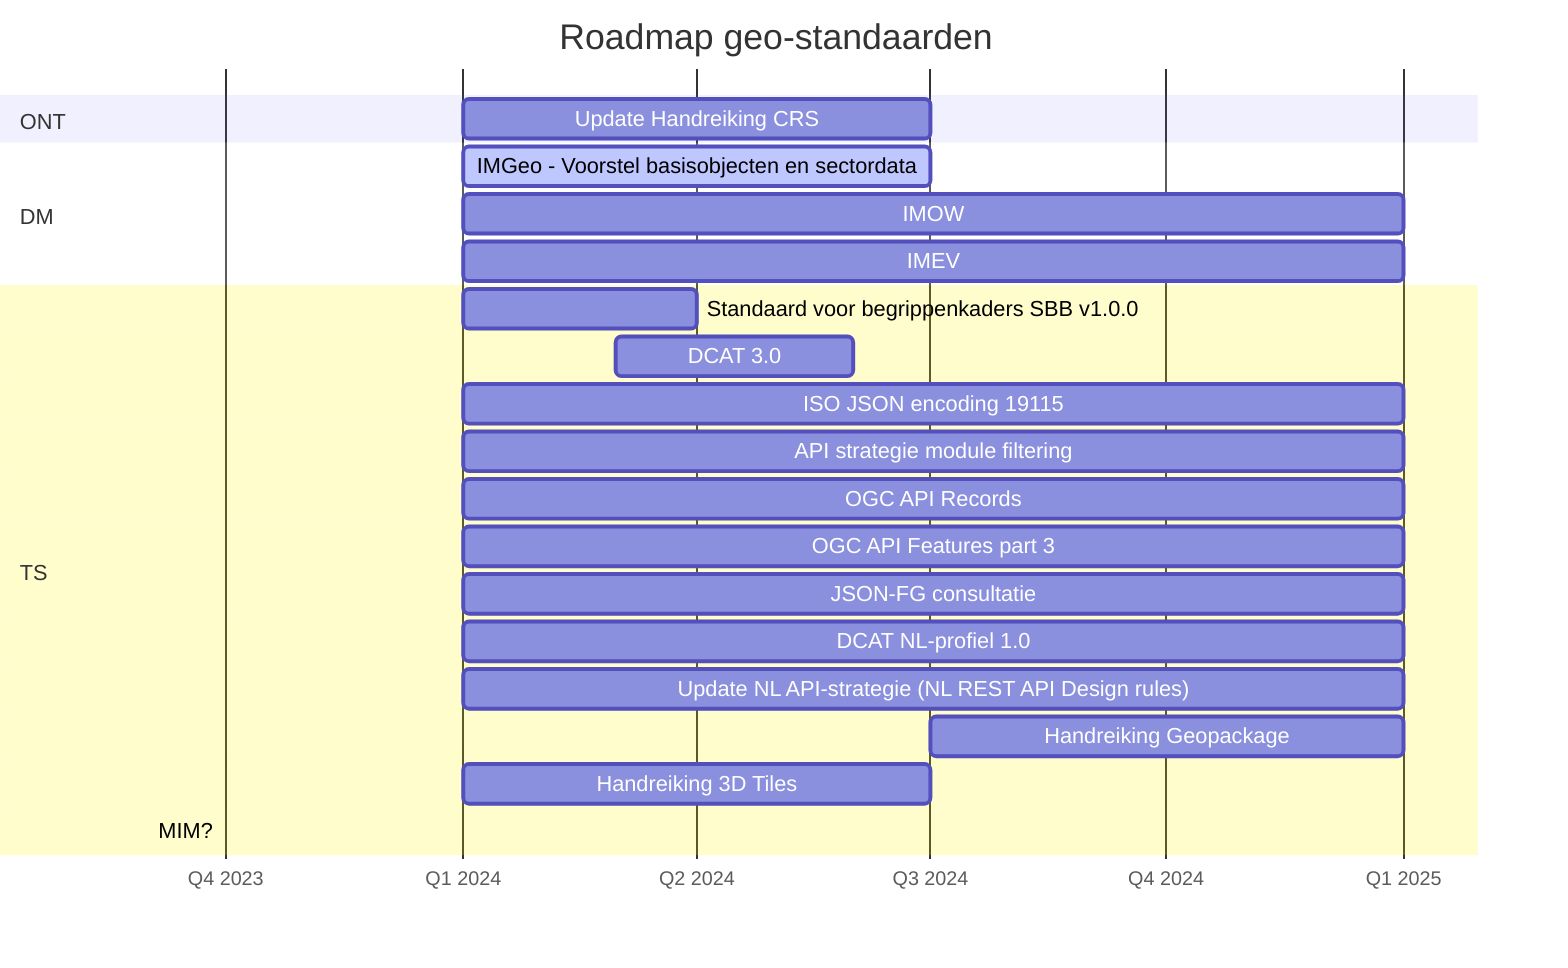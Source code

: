 gantt
    title Roadmap geo-standaarden
    dateFormat YYYY-M
    axisFormat Q%q %Y
    tickInterval 3month
    section ONT
        %% Consultatie GeoPackage and Spatial Schema   :done,      2023-07, 3M
        % Update PTOLU Geo-standaarden                :done,    2023-10, 6M
        %% PoC Rechtendelegatie (oAuth)                :           2023-10, 3M
        %% OGC Code Sprint                             :           2023-10, 1M        
        %%Consultatie IMX-Geo                         :           2024-01, 3M
        Update Handreiking CRS                      :           2024-01, 6M
        
    section DM        
        %%IMEV 2.0                                    :done,    2023-10, 3M
        %%IMG                                         :done,    2023-10, 3M
        IMGeo - Voorstel basisobjecten en sectordata:active,    2024-01, 6M
        IMOW                                        :           2024-01, 12M
        IMEV                                        :           2024-01, 12M
        %% IMKL                                        :           2023-09, 
        %% IMKAD                                       :           2023-09, 
        %% IMWOZ                                       :           2023-09, 
        %% IMBAG                                       :           2023-09, 
        %% IMBOR                                       :           2023-09, 
        %% GWSW                                        :           2023-09, 
        %% IMNA                                        :           2023-09, 
        %% IMDBK / IMROI                               :           2023-09, 
        %% BRT.Next                                    :           2023-09, 

    section TS
        %%GeoPackage 1.4                              :active,    2023-10, 3M
        %%CityJSON 2.0                                :active,    2023-10, 3M
        %%OGC Training DML-AI 1.0                     :active,    2023-10, 3M
        %%Consultatie standaard voor begrippenkaders  :           2023-10, 3M        
        Standaard voor begrippenkaders SBB v1.0.0       :           2024-01, 3M
        DCAT 3.0                                    :           2024-03, 3M 
        ISO JSON encoding 19115                     :           2024-01, 12M
        API strategie module filtering              :           2024-01, 12M
        OGC API Records                             :           2024-01, 12M
        OGC API Features part 3                     :           2024-01, 12M
        JSON-FG consultatie                         :           2024-01, 12M
        DCAT NL-profiel 1.0                         :           2024-01, 12M
        Update NL API-strategie (NL REST API Design rules) :    2024-01, 12M
        Handreiking Geopackage                      :           2024-07, 6M
        Handreiking 3D Tiles                        :           2024-01, 6M
        MIM?                                               :    2023-09,